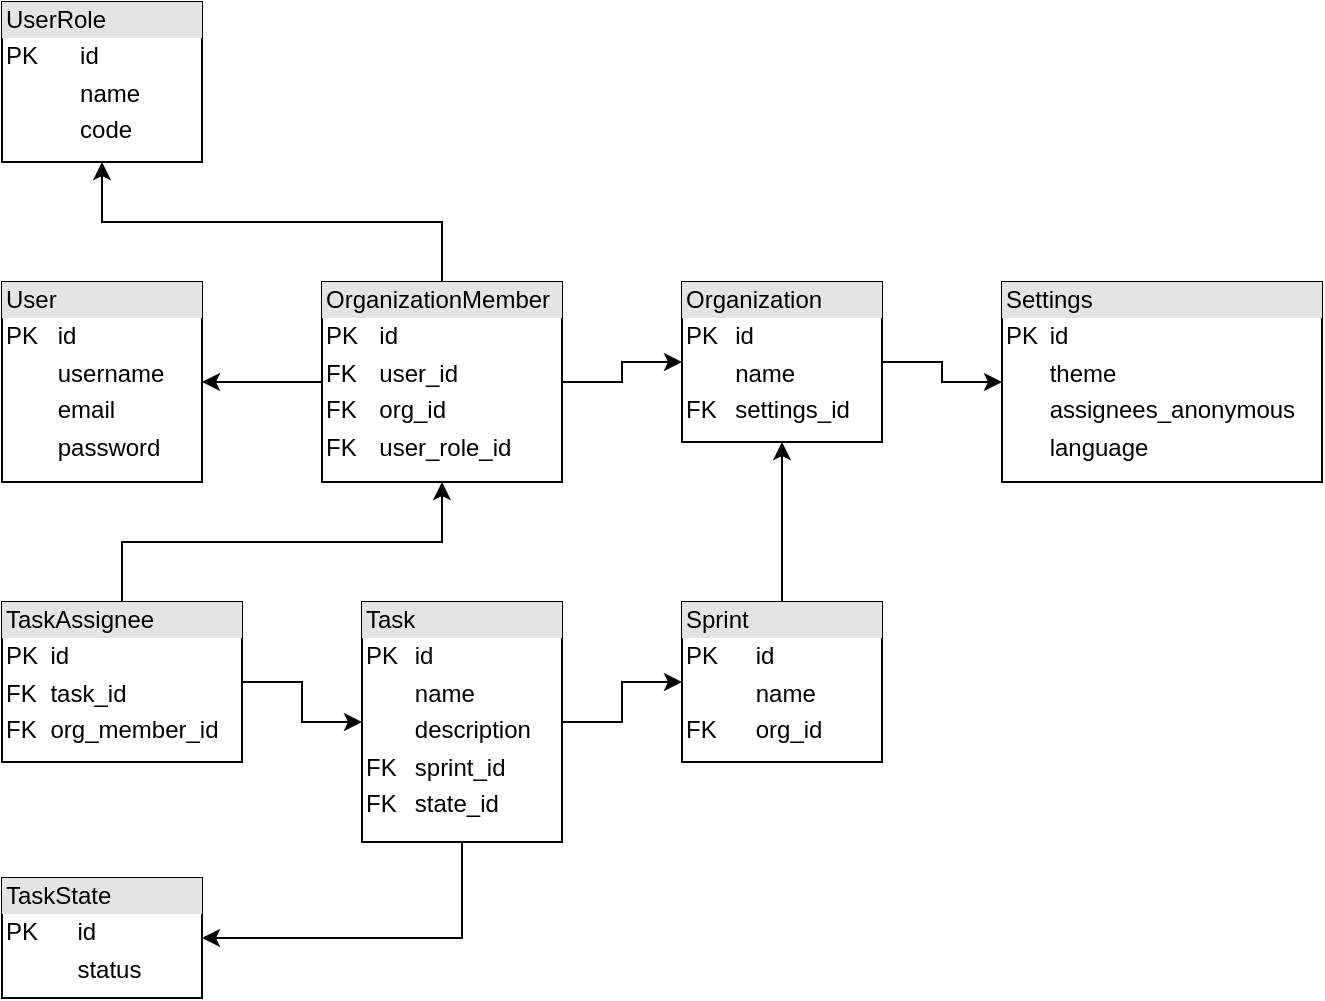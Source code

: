 <mxfile version="24.2.5" type="device">
  <diagram name="Page-1" id="wvJ_BoGuw9UjOZ1pO6h_">
    <mxGraphModel dx="1247" dy="649" grid="1" gridSize="10" guides="1" tooltips="1" connect="1" arrows="1" fold="1" page="1" pageScale="1" pageWidth="827" pageHeight="583" math="0" shadow="0">
      <root>
        <mxCell id="0" />
        <mxCell id="1" parent="0" />
        <mxCell id="lorQoocxRWCsQx0hMWAm-2" value="&lt;div style=&quot;box-sizing:border-box;width:100%;background:#e4e4e4;padding:2px;&quot;&gt;User&lt;/div&gt;&lt;table style=&quot;width:100%;font-size:1em;&quot; cellpadding=&quot;2&quot; cellspacing=&quot;0&quot;&gt;&lt;tbody&gt;&lt;tr&gt;&lt;td&gt;PK&lt;/td&gt;&lt;td&gt;id&lt;/td&gt;&lt;/tr&gt;&lt;tr&gt;&lt;td&gt;&lt;br&gt;&lt;/td&gt;&lt;td&gt;username&lt;/td&gt;&lt;/tr&gt;&lt;tr&gt;&lt;td&gt;&lt;/td&gt;&lt;td&gt;email&lt;br&gt;&lt;/td&gt;&lt;/tr&gt;&lt;tr&gt;&lt;td&gt;&lt;br&gt;&lt;/td&gt;&lt;td&gt;password&lt;/td&gt;&lt;/tr&gt;&lt;/tbody&gt;&lt;/table&gt;" style="verticalAlign=top;align=left;overflow=fill;html=1;whiteSpace=wrap;" vertex="1" parent="1">
          <mxGeometry x="84" y="162" width="100" height="100" as="geometry" />
        </mxCell>
        <mxCell id="lorQoocxRWCsQx0hMWAm-16" style="edgeStyle=orthogonalEdgeStyle;rounded=0;orthogonalLoop=1;jettySize=auto;html=1;exitX=1;exitY=0.5;exitDx=0;exitDy=0;" edge="1" parent="1" source="lorQoocxRWCsQx0hMWAm-3" target="lorQoocxRWCsQx0hMWAm-10">
          <mxGeometry relative="1" as="geometry" />
        </mxCell>
        <mxCell id="lorQoocxRWCsQx0hMWAm-3" value="&lt;div style=&quot;box-sizing:border-box;width:100%;background:#e4e4e4;padding:2px;&quot;&gt;Organization&lt;/div&gt;&lt;table style=&quot;width:100%;font-size:1em;&quot; cellpadding=&quot;2&quot; cellspacing=&quot;0&quot;&gt;&lt;tbody&gt;&lt;tr&gt;&lt;td&gt;PK&lt;/td&gt;&lt;td&gt;id&lt;/td&gt;&lt;/tr&gt;&lt;tr&gt;&lt;td&gt;&lt;br&gt;&lt;/td&gt;&lt;td&gt;name&lt;/td&gt;&lt;/tr&gt;&lt;tr&gt;&lt;td&gt;FK&lt;/td&gt;&lt;td&gt;settings_id&lt;br&gt;&lt;/td&gt;&lt;/tr&gt;&lt;/tbody&gt;&lt;/table&gt;" style="verticalAlign=top;align=left;overflow=fill;html=1;whiteSpace=wrap;" vertex="1" parent="1">
          <mxGeometry x="424" y="162" width="100" height="80" as="geometry" />
        </mxCell>
        <mxCell id="lorQoocxRWCsQx0hMWAm-13" style="edgeStyle=orthogonalEdgeStyle;rounded=0;orthogonalLoop=1;jettySize=auto;html=1;exitX=0;exitY=0.5;exitDx=0;exitDy=0;" edge="1" parent="1" source="lorQoocxRWCsQx0hMWAm-4" target="lorQoocxRWCsQx0hMWAm-2">
          <mxGeometry relative="1" as="geometry" />
        </mxCell>
        <mxCell id="lorQoocxRWCsQx0hMWAm-14" style="edgeStyle=orthogonalEdgeStyle;rounded=0;orthogonalLoop=1;jettySize=auto;html=1;exitX=1;exitY=0.5;exitDx=0;exitDy=0;" edge="1" parent="1" source="lorQoocxRWCsQx0hMWAm-4" target="lorQoocxRWCsQx0hMWAm-3">
          <mxGeometry relative="1" as="geometry" />
        </mxCell>
        <mxCell id="lorQoocxRWCsQx0hMWAm-15" style="edgeStyle=orthogonalEdgeStyle;rounded=0;orthogonalLoop=1;jettySize=auto;html=1;exitX=0.5;exitY=0;exitDx=0;exitDy=0;" edge="1" parent="1" source="lorQoocxRWCsQx0hMWAm-4" target="lorQoocxRWCsQx0hMWAm-9">
          <mxGeometry relative="1" as="geometry" />
        </mxCell>
        <mxCell id="lorQoocxRWCsQx0hMWAm-4" value="&lt;div style=&quot;box-sizing:border-box;width:100%;background:#e4e4e4;padding:2px;&quot;&gt;OrganizationMember&lt;/div&gt;&lt;table style=&quot;width:100%;font-size:1em;&quot; cellpadding=&quot;2&quot; cellspacing=&quot;0&quot;&gt;&lt;tbody&gt;&lt;tr&gt;&lt;td&gt;PK&lt;/td&gt;&lt;td&gt;id&lt;/td&gt;&lt;/tr&gt;&lt;tr&gt;&lt;td&gt;FK&lt;/td&gt;&lt;td&gt;user_id&lt;/td&gt;&lt;/tr&gt;&lt;tr&gt;&lt;td&gt;FK&lt;/td&gt;&lt;td&gt;org_id&lt;br&gt;&lt;/td&gt;&lt;/tr&gt;&lt;tr&gt;&lt;td&gt;FK&lt;/td&gt;&lt;td&gt;user_role_id&lt;/td&gt;&lt;/tr&gt;&lt;/tbody&gt;&lt;/table&gt;" style="verticalAlign=top;align=left;overflow=fill;html=1;whiteSpace=wrap;" vertex="1" parent="1">
          <mxGeometry x="244" y="162" width="120" height="100" as="geometry" />
        </mxCell>
        <mxCell id="lorQoocxRWCsQx0hMWAm-17" style="edgeStyle=orthogonalEdgeStyle;rounded=0;orthogonalLoop=1;jettySize=auto;html=1;exitX=0.5;exitY=0;exitDx=0;exitDy=0;" edge="1" parent="1" source="lorQoocxRWCsQx0hMWAm-5" target="lorQoocxRWCsQx0hMWAm-3">
          <mxGeometry relative="1" as="geometry" />
        </mxCell>
        <mxCell id="lorQoocxRWCsQx0hMWAm-5" value="&lt;div style=&quot;box-sizing:border-box;width:100%;background:#e4e4e4;padding:2px;&quot;&gt;Sprint&lt;/div&gt;&lt;table style=&quot;width:100%;font-size:1em;&quot; cellpadding=&quot;2&quot; cellspacing=&quot;0&quot;&gt;&lt;tbody&gt;&lt;tr&gt;&lt;td&gt;PK&lt;/td&gt;&lt;td&gt;id&lt;/td&gt;&lt;/tr&gt;&lt;tr&gt;&lt;td&gt;&lt;br&gt;&lt;/td&gt;&lt;td&gt;name&lt;/td&gt;&lt;/tr&gt;&lt;tr&gt;&lt;td&gt;FK&lt;/td&gt;&lt;td&gt;org_id&lt;br&gt;&lt;/td&gt;&lt;/tr&gt;&lt;/tbody&gt;&lt;/table&gt;" style="verticalAlign=top;align=left;overflow=fill;html=1;whiteSpace=wrap;" vertex="1" parent="1">
          <mxGeometry x="424" y="322" width="100" height="80" as="geometry" />
        </mxCell>
        <mxCell id="lorQoocxRWCsQx0hMWAm-23" style="edgeStyle=orthogonalEdgeStyle;rounded=0;orthogonalLoop=1;jettySize=auto;html=1;exitX=1;exitY=0.5;exitDx=0;exitDy=0;" edge="1" parent="1" source="lorQoocxRWCsQx0hMWAm-6" target="lorQoocxRWCsQx0hMWAm-5">
          <mxGeometry relative="1" as="geometry" />
        </mxCell>
        <mxCell id="lorQoocxRWCsQx0hMWAm-26" style="edgeStyle=orthogonalEdgeStyle;rounded=0;orthogonalLoop=1;jettySize=auto;html=1;exitX=0.5;exitY=1;exitDx=0;exitDy=0;entryX=1;entryY=0.5;entryDx=0;entryDy=0;" edge="1" parent="1" source="lorQoocxRWCsQx0hMWAm-6" target="lorQoocxRWCsQx0hMWAm-8">
          <mxGeometry relative="1" as="geometry" />
        </mxCell>
        <mxCell id="lorQoocxRWCsQx0hMWAm-6" value="&lt;div style=&quot;box-sizing:border-box;width:100%;background:#e4e4e4;padding:2px;&quot;&gt;Task&lt;/div&gt;&lt;table style=&quot;width:100%;font-size:1em;&quot; cellpadding=&quot;2&quot; cellspacing=&quot;0&quot;&gt;&lt;tbody&gt;&lt;tr&gt;&lt;td&gt;PK&lt;/td&gt;&lt;td&gt;id&lt;/td&gt;&lt;/tr&gt;&lt;tr&gt;&lt;td&gt;&lt;br&gt;&lt;/td&gt;&lt;td&gt;name&lt;/td&gt;&lt;/tr&gt;&lt;tr&gt;&lt;td&gt;&lt;br&gt;&lt;/td&gt;&lt;td&gt;description&lt;/td&gt;&lt;/tr&gt;&lt;tr&gt;&lt;td&gt;FK&lt;/td&gt;&lt;td&gt;sprint_id&lt;/td&gt;&lt;/tr&gt;&lt;tr&gt;&lt;td&gt;FK&lt;/td&gt;&lt;td&gt;state_id&lt;br&gt;&lt;/td&gt;&lt;/tr&gt;&lt;/tbody&gt;&lt;/table&gt;" style="verticalAlign=top;align=left;overflow=fill;html=1;whiteSpace=wrap;" vertex="1" parent="1">
          <mxGeometry x="264" y="322" width="100" height="120" as="geometry" />
        </mxCell>
        <mxCell id="lorQoocxRWCsQx0hMWAm-20" style="edgeStyle=orthogonalEdgeStyle;rounded=0;orthogonalLoop=1;jettySize=auto;html=1;exitX=1;exitY=0.5;exitDx=0;exitDy=0;" edge="1" parent="1" source="lorQoocxRWCsQx0hMWAm-7" target="lorQoocxRWCsQx0hMWAm-6">
          <mxGeometry relative="1" as="geometry" />
        </mxCell>
        <mxCell id="lorQoocxRWCsQx0hMWAm-21" style="edgeStyle=orthogonalEdgeStyle;rounded=0;orthogonalLoop=1;jettySize=auto;html=1;exitX=0.5;exitY=0;exitDx=0;exitDy=0;" edge="1" parent="1" source="lorQoocxRWCsQx0hMWAm-7" target="lorQoocxRWCsQx0hMWAm-4">
          <mxGeometry relative="1" as="geometry" />
        </mxCell>
        <mxCell id="lorQoocxRWCsQx0hMWAm-7" value="&lt;div style=&quot;box-sizing:border-box;width:100%;background:#e4e4e4;padding:2px;&quot;&gt;TaskAssignee&lt;/div&gt;&lt;table style=&quot;width:100%;font-size:1em;&quot; cellpadding=&quot;2&quot; cellspacing=&quot;0&quot;&gt;&lt;tbody&gt;&lt;tr&gt;&lt;td&gt;PK&lt;/td&gt;&lt;td&gt;id&lt;/td&gt;&lt;/tr&gt;&lt;tr&gt;&lt;td&gt;FK&lt;/td&gt;&lt;td&gt;task_id&lt;/td&gt;&lt;/tr&gt;&lt;tr&gt;&lt;td&gt;FK&lt;/td&gt;&lt;td&gt;org_member_id&lt;/td&gt;&lt;/tr&gt;&lt;/tbody&gt;&lt;/table&gt;" style="verticalAlign=top;align=left;overflow=fill;html=1;whiteSpace=wrap;" vertex="1" parent="1">
          <mxGeometry x="84" y="322" width="120" height="80" as="geometry" />
        </mxCell>
        <mxCell id="lorQoocxRWCsQx0hMWAm-8" value="&lt;div style=&quot;box-sizing:border-box;width:100%;background:#e4e4e4;padding:2px;&quot;&gt;TaskState&lt;/div&gt;&lt;table style=&quot;width:100%;font-size:1em;&quot; cellpadding=&quot;2&quot; cellspacing=&quot;0&quot;&gt;&lt;tbody&gt;&lt;tr&gt;&lt;td&gt;PK&lt;/td&gt;&lt;td&gt;id&lt;/td&gt;&lt;/tr&gt;&lt;tr&gt;&lt;td&gt;&lt;br&gt;&lt;/td&gt;&lt;td&gt;status&lt;/td&gt;&lt;/tr&gt;&lt;/tbody&gt;&lt;/table&gt;" style="verticalAlign=top;align=left;overflow=fill;html=1;whiteSpace=wrap;" vertex="1" parent="1">
          <mxGeometry x="84" y="460" width="100" height="60" as="geometry" />
        </mxCell>
        <mxCell id="lorQoocxRWCsQx0hMWAm-9" value="&lt;div style=&quot;box-sizing:border-box;width:100%;background:#e4e4e4;padding:2px;&quot;&gt;UserRole&lt;/div&gt;&lt;table style=&quot;width:100%;font-size:1em;&quot; cellpadding=&quot;2&quot; cellspacing=&quot;0&quot;&gt;&lt;tbody&gt;&lt;tr&gt;&lt;td&gt;PK&lt;/td&gt;&lt;td&gt;id&lt;/td&gt;&lt;/tr&gt;&lt;tr&gt;&lt;td&gt;&lt;br&gt;&lt;/td&gt;&lt;td&gt;name&lt;/td&gt;&lt;/tr&gt;&lt;tr&gt;&lt;td&gt;&lt;br&gt;&lt;/td&gt;&lt;td&gt;code&lt;/td&gt;&lt;/tr&gt;&lt;/tbody&gt;&lt;/table&gt;" style="verticalAlign=top;align=left;overflow=fill;html=1;whiteSpace=wrap;" vertex="1" parent="1">
          <mxGeometry x="84" y="22" width="100" height="80" as="geometry" />
        </mxCell>
        <mxCell id="lorQoocxRWCsQx0hMWAm-10" value="&lt;div style=&quot;box-sizing:border-box;width:100%;background:#e4e4e4;padding:2px;&quot;&gt;Settings&lt;/div&gt;&lt;table style=&quot;width:100%;font-size:1em;&quot; cellpadding=&quot;2&quot; cellspacing=&quot;0&quot;&gt;&lt;tbody&gt;&lt;tr&gt;&lt;td&gt;PK&lt;/td&gt;&lt;td&gt;id&lt;/td&gt;&lt;/tr&gt;&lt;tr&gt;&lt;td&gt;&lt;br&gt;&lt;/td&gt;&lt;td&gt;theme&lt;/td&gt;&lt;/tr&gt;&lt;tr&gt;&lt;td&gt;&lt;/td&gt;&lt;td&gt;assignees_anonymous&lt;/td&gt;&lt;/tr&gt;&lt;tr&gt;&lt;td&gt;&lt;br&gt;&lt;/td&gt;&lt;td&gt;language&lt;/td&gt;&lt;/tr&gt;&lt;/tbody&gt;&lt;/table&gt;" style="verticalAlign=top;align=left;overflow=fill;html=1;whiteSpace=wrap;" vertex="1" parent="1">
          <mxGeometry x="584" y="162" width="160" height="100" as="geometry" />
        </mxCell>
      </root>
    </mxGraphModel>
  </diagram>
</mxfile>
